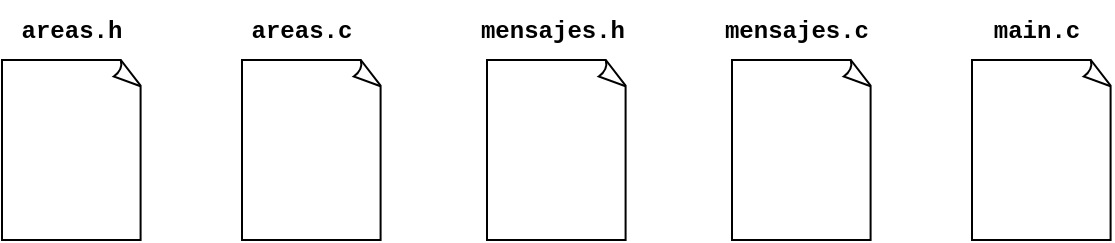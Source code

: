 <mxfile version="24.6.4" type="device">
  <diagram name="Página-1" id="LsDu3u4bDJq17SXWeaOr">
    <mxGraphModel dx="880" dy="532" grid="1" gridSize="10" guides="1" tooltips="1" connect="1" arrows="1" fold="1" page="1" pageScale="1" pageWidth="827" pageHeight="1169" math="0" shadow="0">
      <root>
        <mxCell id="0" />
        <mxCell id="1" parent="0" />
        <mxCell id="Lz73GD6M7uqh9QbwLpAi-1" value="" style="whiteSpace=wrap;html=1;shape=mxgraph.basic.document" parent="1" vertex="1">
          <mxGeometry x="110" y="130" width="70" height="90" as="geometry" />
        </mxCell>
        <mxCell id="Lz73GD6M7uqh9QbwLpAi-4" value="&lt;font face=&quot;Courier New&quot;&gt;&lt;b&gt;areas.h&lt;/b&gt;&lt;/font&gt;" style="text;html=1;align=center;verticalAlign=middle;whiteSpace=wrap;rounded=0;" parent="1" vertex="1">
          <mxGeometry x="115" y="100" width="60" height="30" as="geometry" />
        </mxCell>
        <mxCell id="Lz73GD6M7uqh9QbwLpAi-5" value="&lt;font face=&quot;Courier New&quot;&gt;&lt;b&gt;areas.c&lt;/b&gt;&lt;/font&gt;" style="text;html=1;align=center;verticalAlign=middle;whiteSpace=wrap;rounded=0;" parent="1" vertex="1">
          <mxGeometry x="230" y="100" width="60" height="30" as="geometry" />
        </mxCell>
        <mxCell id="Lz73GD6M7uqh9QbwLpAi-6" value="" style="whiteSpace=wrap;html=1;shape=mxgraph.basic.document" parent="1" vertex="1">
          <mxGeometry x="230" y="130" width="70" height="90" as="geometry" />
        </mxCell>
        <mxCell id="Lz73GD6M7uqh9QbwLpAi-7" value="" style="whiteSpace=wrap;html=1;shape=mxgraph.basic.document" parent="1" vertex="1">
          <mxGeometry x="352.5" y="130" width="70" height="90" as="geometry" />
        </mxCell>
        <mxCell id="Lz73GD6M7uqh9QbwLpAi-8" value="&lt;font face=&quot;Courier New&quot;&gt;&lt;b&gt;mensajes.h&lt;/b&gt;&lt;/font&gt;" style="text;html=1;align=center;verticalAlign=middle;whiteSpace=wrap;rounded=0;" parent="1" vertex="1">
          <mxGeometry x="347.5" y="100" width="75" height="30" as="geometry" />
        </mxCell>
        <mxCell id="Lz73GD6M7uqh9QbwLpAi-10" value="" style="whiteSpace=wrap;html=1;shape=mxgraph.basic.document" parent="1" vertex="1">
          <mxGeometry x="475" y="130" width="70" height="90" as="geometry" />
        </mxCell>
        <mxCell id="Lz73GD6M7uqh9QbwLpAi-11" value="&lt;font face=&quot;Courier New&quot;&gt;&lt;b&gt;mensajes.c&lt;/b&gt;&lt;/font&gt;" style="text;html=1;align=center;verticalAlign=middle;whiteSpace=wrap;rounded=0;" parent="1" vertex="1">
          <mxGeometry x="470" y="100" width="75" height="30" as="geometry" />
        </mxCell>
        <mxCell id="cKqFeQ3nBFacUrV40V39-1" value="" style="whiteSpace=wrap;html=1;shape=mxgraph.basic.document" vertex="1" parent="1">
          <mxGeometry x="595" y="130" width="70" height="90" as="geometry" />
        </mxCell>
        <mxCell id="cKqFeQ3nBFacUrV40V39-2" value="&lt;font face=&quot;Courier New&quot;&gt;&lt;b&gt;main.c&lt;/b&gt;&lt;/font&gt;" style="text;html=1;align=center;verticalAlign=middle;whiteSpace=wrap;rounded=0;" vertex="1" parent="1">
          <mxGeometry x="590" y="100" width="75" height="30" as="geometry" />
        </mxCell>
      </root>
    </mxGraphModel>
  </diagram>
</mxfile>

